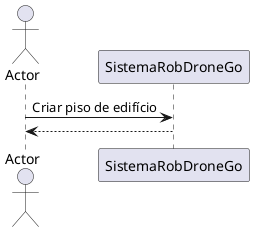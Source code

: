 @startuml
actor Actor as actor
participant SistemaRobDroneGo as srdg
actor -> srdg: 	Criar piso de edifício
srdg --> actor
@enduml